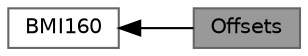 digraph "Offsets"
{
 // LATEX_PDF_SIZE
  bgcolor="transparent";
  edge [fontname=Helvetica,fontsize=10,labelfontname=Helvetica,labelfontsize=10];
  node [fontname=Helvetica,fontsize=10,shape=box,height=0.2,width=0.4];
  rankdir=LR;
  Node2 [id="Node000002",label="BMI160",height=0.2,width=0.4,color="grey40", fillcolor="white", style="filled",URL="$group__bmi160.html",tooltip=" "];
  Node1 [id="Node000001",label="Offsets",height=0.2,width=0.4,color="gray40", fillcolor="grey60", style="filled", fontcolor="black",tooltip="Set / Get offset values of accel and gyro sensors."];
  Node2->Node1 [shape=plaintext, dir="back", style="solid"];
}
